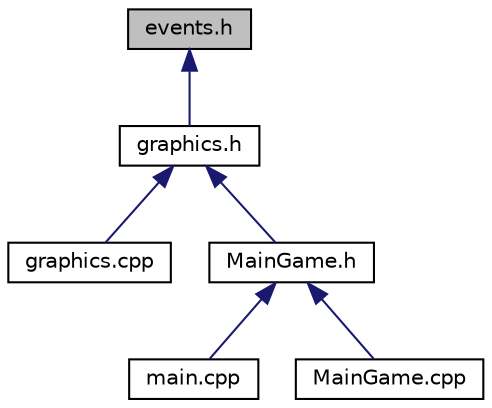 digraph "events.h"
{
  edge [fontname="Helvetica",fontsize="10",labelfontname="Helvetica",labelfontsize="10"];
  node [fontname="Helvetica",fontsize="10",shape=record];
  Node1 [label="events.h",height=0.2,width=0.4,color="black", fillcolor="grey75", style="filled", fontcolor="black"];
  Node1 -> Node2 [dir="back",color="midnightblue",fontsize="10",style="solid"];
  Node2 [label="graphics.h",height=0.2,width=0.4,color="black", fillcolor="white", style="filled",URL="$graphics_8h.html"];
  Node2 -> Node3 [dir="back",color="midnightblue",fontsize="10",style="solid"];
  Node3 [label="graphics.cpp",height=0.2,width=0.4,color="black", fillcolor="white", style="filled",URL="$graphics_8cpp.html"];
  Node2 -> Node4 [dir="back",color="midnightblue",fontsize="10",style="solid"];
  Node4 [label="MainGame.h",height=0.2,width=0.4,color="black", fillcolor="white", style="filled",URL="$_main_game_8h.html"];
  Node4 -> Node5 [dir="back",color="midnightblue",fontsize="10",style="solid"];
  Node5 [label="main.cpp",height=0.2,width=0.4,color="black", fillcolor="white", style="filled",URL="$main_8cpp.html"];
  Node4 -> Node6 [dir="back",color="midnightblue",fontsize="10",style="solid"];
  Node6 [label="MainGame.cpp",height=0.2,width=0.4,color="black", fillcolor="white", style="filled",URL="$_main_game_8cpp.html"];
}
